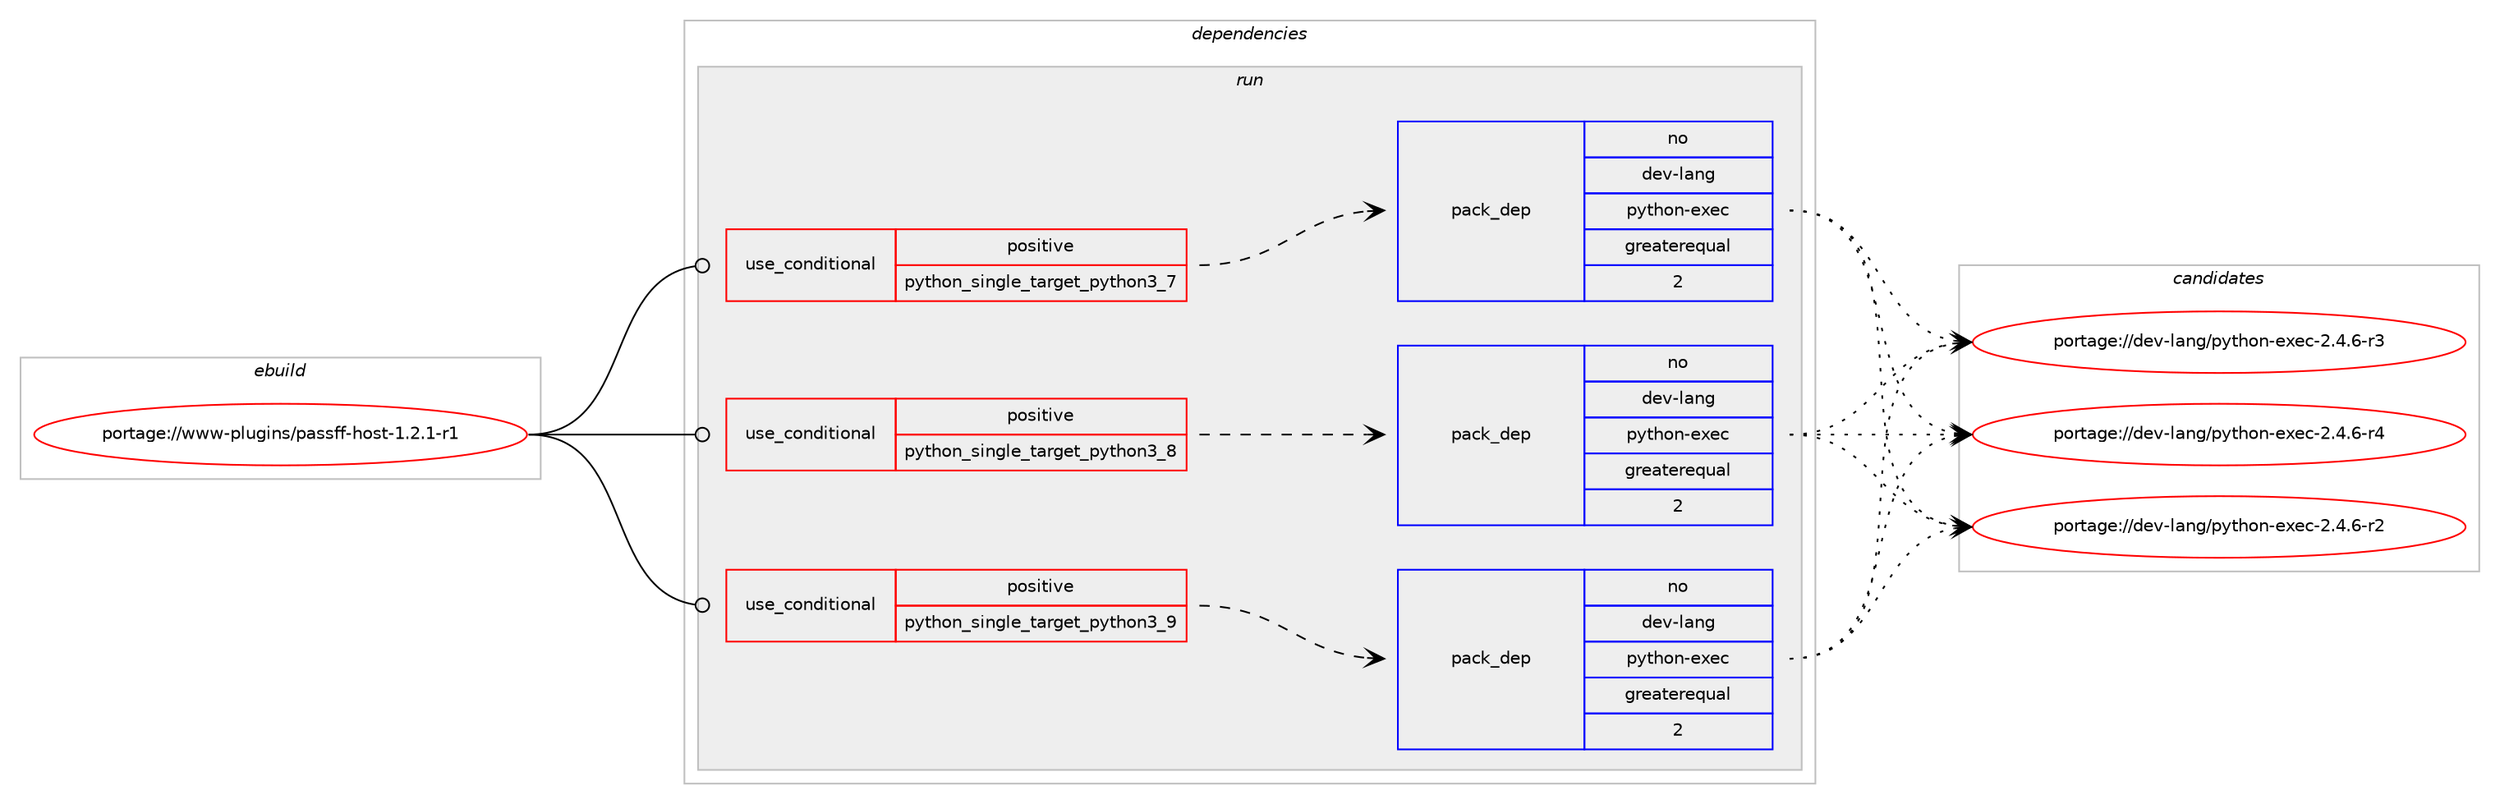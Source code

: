 digraph prolog {

# *************
# Graph options
# *************

newrank=true;
concentrate=true;
compound=true;
graph [rankdir=LR,fontname=Helvetica,fontsize=10,ranksep=1.5];#, ranksep=2.5, nodesep=0.2];
edge  [arrowhead=vee];
node  [fontname=Helvetica,fontsize=10];

# **********
# The ebuild
# **********

subgraph cluster_leftcol {
color=gray;
label=<<i>ebuild</i>>;
id [label="portage://www-plugins/passff-host-1.2.1-r1", color=red, width=4, href="../www-plugins/passff-host-1.2.1-r1.svg"];
}

# ****************
# The dependencies
# ****************

subgraph cluster_midcol {
color=gray;
label=<<i>dependencies</i>>;
subgraph cluster_compile {
fillcolor="#eeeeee";
style=filled;
label=<<i>compile</i>>;
}
subgraph cluster_compileandrun {
fillcolor="#eeeeee";
style=filled;
label=<<i>compile and run</i>>;
}
subgraph cluster_run {
fillcolor="#eeeeee";
style=filled;
label=<<i>run</i>>;
subgraph cond2180 {
dependency3541 [label=<<TABLE BORDER="0" CELLBORDER="1" CELLSPACING="0" CELLPADDING="4"><TR><TD ROWSPAN="3" CELLPADDING="10">use_conditional</TD></TR><TR><TD>positive</TD></TR><TR><TD>python_single_target_python3_7</TD></TR></TABLE>>, shape=none, color=red];
# *** BEGIN UNKNOWN DEPENDENCY TYPE (TODO) ***
# dependency3541 -> package_dependency(portage://www-plugins/passff-host-1.2.1-r1,run,no,dev-lang,python,none,[,,],[slot(3.7)],[])
# *** END UNKNOWN DEPENDENCY TYPE (TODO) ***

subgraph pack1287 {
dependency3542 [label=<<TABLE BORDER="0" CELLBORDER="1" CELLSPACING="0" CELLPADDING="4" WIDTH="220"><TR><TD ROWSPAN="6" CELLPADDING="30">pack_dep</TD></TR><TR><TD WIDTH="110">no</TD></TR><TR><TD>dev-lang</TD></TR><TR><TD>python-exec</TD></TR><TR><TD>greaterequal</TD></TR><TR><TD>2</TD></TR></TABLE>>, shape=none, color=blue];
}
dependency3541:e -> dependency3542:w [weight=20,style="dashed",arrowhead="vee"];
}
id:e -> dependency3541:w [weight=20,style="solid",arrowhead="odot"];
subgraph cond2181 {
dependency3543 [label=<<TABLE BORDER="0" CELLBORDER="1" CELLSPACING="0" CELLPADDING="4"><TR><TD ROWSPAN="3" CELLPADDING="10">use_conditional</TD></TR><TR><TD>positive</TD></TR><TR><TD>python_single_target_python3_8</TD></TR></TABLE>>, shape=none, color=red];
# *** BEGIN UNKNOWN DEPENDENCY TYPE (TODO) ***
# dependency3543 -> package_dependency(portage://www-plugins/passff-host-1.2.1-r1,run,no,dev-lang,python,none,[,,],[slot(3.8)],[])
# *** END UNKNOWN DEPENDENCY TYPE (TODO) ***

subgraph pack1288 {
dependency3544 [label=<<TABLE BORDER="0" CELLBORDER="1" CELLSPACING="0" CELLPADDING="4" WIDTH="220"><TR><TD ROWSPAN="6" CELLPADDING="30">pack_dep</TD></TR><TR><TD WIDTH="110">no</TD></TR><TR><TD>dev-lang</TD></TR><TR><TD>python-exec</TD></TR><TR><TD>greaterequal</TD></TR><TR><TD>2</TD></TR></TABLE>>, shape=none, color=blue];
}
dependency3543:e -> dependency3544:w [weight=20,style="dashed",arrowhead="vee"];
}
id:e -> dependency3543:w [weight=20,style="solid",arrowhead="odot"];
subgraph cond2182 {
dependency3545 [label=<<TABLE BORDER="0" CELLBORDER="1" CELLSPACING="0" CELLPADDING="4"><TR><TD ROWSPAN="3" CELLPADDING="10">use_conditional</TD></TR><TR><TD>positive</TD></TR><TR><TD>python_single_target_python3_9</TD></TR></TABLE>>, shape=none, color=red];
# *** BEGIN UNKNOWN DEPENDENCY TYPE (TODO) ***
# dependency3545 -> package_dependency(portage://www-plugins/passff-host-1.2.1-r1,run,no,dev-lang,python,none,[,,],[slot(3.9)],[])
# *** END UNKNOWN DEPENDENCY TYPE (TODO) ***

subgraph pack1289 {
dependency3546 [label=<<TABLE BORDER="0" CELLBORDER="1" CELLSPACING="0" CELLPADDING="4" WIDTH="220"><TR><TD ROWSPAN="6" CELLPADDING="30">pack_dep</TD></TR><TR><TD WIDTH="110">no</TD></TR><TR><TD>dev-lang</TD></TR><TR><TD>python-exec</TD></TR><TR><TD>greaterequal</TD></TR><TR><TD>2</TD></TR></TABLE>>, shape=none, color=blue];
}
dependency3545:e -> dependency3546:w [weight=20,style="dashed",arrowhead="vee"];
}
id:e -> dependency3545:w [weight=20,style="solid",arrowhead="odot"];
}
}

# **************
# The candidates
# **************

subgraph cluster_choices {
rank=same;
color=gray;
label=<<i>candidates</i>>;

subgraph choice1287 {
color=black;
nodesep=1;
choice10010111845108971101034711212111610411111045101120101994550465246544511450 [label="portage://dev-lang/python-exec-2.4.6-r2", color=red, width=4,href="../dev-lang/python-exec-2.4.6-r2.svg"];
choice10010111845108971101034711212111610411111045101120101994550465246544511451 [label="portage://dev-lang/python-exec-2.4.6-r3", color=red, width=4,href="../dev-lang/python-exec-2.4.6-r3.svg"];
choice10010111845108971101034711212111610411111045101120101994550465246544511452 [label="portage://dev-lang/python-exec-2.4.6-r4", color=red, width=4,href="../dev-lang/python-exec-2.4.6-r4.svg"];
dependency3542:e -> choice10010111845108971101034711212111610411111045101120101994550465246544511450:w [style=dotted,weight="100"];
dependency3542:e -> choice10010111845108971101034711212111610411111045101120101994550465246544511451:w [style=dotted,weight="100"];
dependency3542:e -> choice10010111845108971101034711212111610411111045101120101994550465246544511452:w [style=dotted,weight="100"];
}
subgraph choice1288 {
color=black;
nodesep=1;
choice10010111845108971101034711212111610411111045101120101994550465246544511450 [label="portage://dev-lang/python-exec-2.4.6-r2", color=red, width=4,href="../dev-lang/python-exec-2.4.6-r2.svg"];
choice10010111845108971101034711212111610411111045101120101994550465246544511451 [label="portage://dev-lang/python-exec-2.4.6-r3", color=red, width=4,href="../dev-lang/python-exec-2.4.6-r3.svg"];
choice10010111845108971101034711212111610411111045101120101994550465246544511452 [label="portage://dev-lang/python-exec-2.4.6-r4", color=red, width=4,href="../dev-lang/python-exec-2.4.6-r4.svg"];
dependency3544:e -> choice10010111845108971101034711212111610411111045101120101994550465246544511450:w [style=dotted,weight="100"];
dependency3544:e -> choice10010111845108971101034711212111610411111045101120101994550465246544511451:w [style=dotted,weight="100"];
dependency3544:e -> choice10010111845108971101034711212111610411111045101120101994550465246544511452:w [style=dotted,weight="100"];
}
subgraph choice1289 {
color=black;
nodesep=1;
choice10010111845108971101034711212111610411111045101120101994550465246544511450 [label="portage://dev-lang/python-exec-2.4.6-r2", color=red, width=4,href="../dev-lang/python-exec-2.4.6-r2.svg"];
choice10010111845108971101034711212111610411111045101120101994550465246544511451 [label="portage://dev-lang/python-exec-2.4.6-r3", color=red, width=4,href="../dev-lang/python-exec-2.4.6-r3.svg"];
choice10010111845108971101034711212111610411111045101120101994550465246544511452 [label="portage://dev-lang/python-exec-2.4.6-r4", color=red, width=4,href="../dev-lang/python-exec-2.4.6-r4.svg"];
dependency3546:e -> choice10010111845108971101034711212111610411111045101120101994550465246544511450:w [style=dotted,weight="100"];
dependency3546:e -> choice10010111845108971101034711212111610411111045101120101994550465246544511451:w [style=dotted,weight="100"];
dependency3546:e -> choice10010111845108971101034711212111610411111045101120101994550465246544511452:w [style=dotted,weight="100"];
}
}

}
